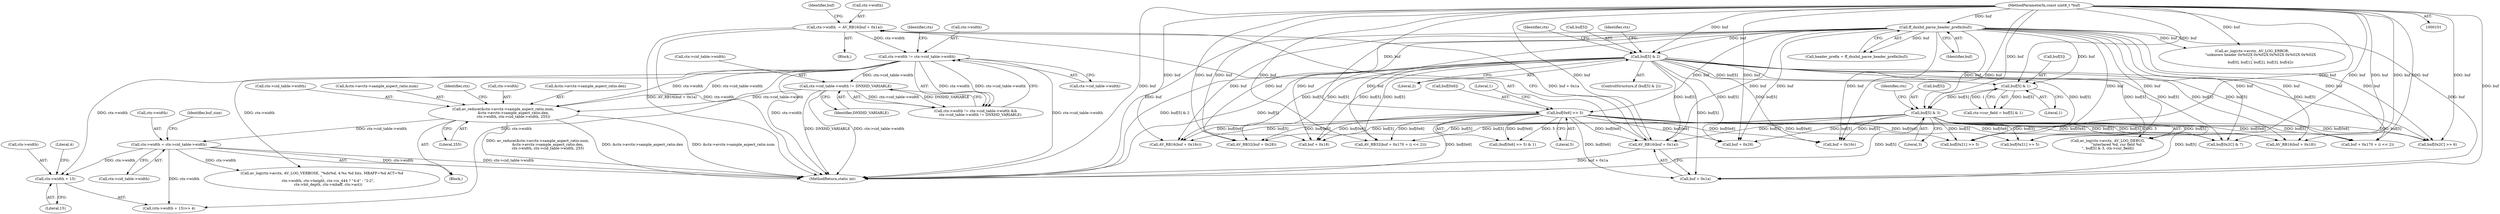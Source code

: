 digraph "0_FFmpeg_296debd213bd6dce7647cedd34eb64e5b94cdc92@pointer" {
"1000608" [label="(Call,ctx->width + 15)"];
"1000528" [label="(Call,ctx->width != ctx->cid_table->width)"];
"1000235" [label="(Call,ctx->width  = AV_RB16(buf + 0x1a))"];
"1000239" [label="(Call,AV_RB16(buf + 0x1a))"];
"1000166" [label="(Call,buf[5] & 2)"];
"1000135" [label="(Call,ff_dnxhd_parse_header_prefix(buf))"];
"1000104" [label="(MethodParameterIn,const uint8_t *buf)"];
"1000221" [label="(Call,buf[0x6] >> 5)"];
"1000201" [label="(Call,buf[5] & 3)"];
"1000176" [label="(Call,buf[5] & 1)"];
"1000571" [label="(Call,ctx->width = ctx->cid_table->width)"];
"1000545" [label="(Call,av_reduce(&ctx->avctx->sample_aspect_ratio.num,\n                  &ctx->avctx->sample_aspect_ratio.den,\n                  ctx->width, ctx->cid_table->width, 255))"];
"1000537" [label="(Call,ctx->cid_table->width != DNXHD_VARIABLE)"];
"1000609" [label="(Call,ctx->width)"];
"1000246" [label="(Identifier,buf)"];
"1000244" [label="(Call,buf[0x21] >> 5)"];
"1000281" [label="(Call,AV_RB32(buf + 0x28))"];
"1000226" [label="(Literal,1)"];
"1000195" [label="(Call,av_log(ctx->avctx, AV_LOG_DEBUG,\n               \"interlaced %d, cur field %d\n\", buf[5] & 3, ctx->cur_field))"];
"1000272" [label="(Call,buf[0x21] >> 5)"];
"1000618" [label="(Call,AV_RB16(buf + 0x16c))"];
"1000863" [label="(MethodReturn,static int)"];
"1000142" [label="(Call,av_log(ctx->avctx, AV_LOG_ERROR,\n               \"unknown header 0x%02X 0x%02X 0x%02X 0x%02X 0x%02X\n\",\n               buf[0], buf[1], buf[2], buf[3], buf[4]))"];
"1000282" [label="(Call,buf + 0x28)"];
"1000607" [label="(Call,(ctx->width + 15)>> 4)"];
"1000205" [label="(Literal,3)"];
"1000180" [label="(Literal,1)"];
"1000554" [label="(Call,&ctx->avctx->sample_aspect_ratio.den)"];
"1000565" [label="(Call,ctx->cid_table->width)"];
"1000537" [label="(Call,ctx->cid_table->width != DNXHD_VARIABLE)"];
"1000235" [label="(Call,ctx->width  = AV_RB16(buf + 0x1a))"];
"1000613" [label="(Literal,4)"];
"1000545" [label="(Call,av_reduce(&ctx->avctx->sample_aspect_ratio.num,\n                  &ctx->avctx->sample_aspect_ratio.den,\n                  ctx->width, ctx->cid_table->width, 255))"];
"1000528" [label="(Call,ctx->width != ctx->cid_table->width)"];
"1000570" [label="(Literal,255)"];
"1000136" [label="(Identifier,buf)"];
"1000170" [label="(Literal,2)"];
"1000135" [label="(Call,ff_dnxhd_parse_header_prefix(buf))"];
"1000176" [label="(Call,buf[5] & 1)"];
"1000572" [label="(Call,ctx->width)"];
"1000619" [label="(Call,buf + 0x16c)"];
"1000177" [label="(Call,buf[5])"];
"1000172" [label="(Call,ctx->cur_field = buf[5] & 1)"];
"1000538" [label="(Call,ctx->cid_table->width)"];
"1000527" [label="(Call,ctx->width != ctx->cid_table->width &&\n        ctx->cid_table->width != DNXHD_VARIABLE)"];
"1000571" [label="(Call,ctx->width = ctx->cid_table->width)"];
"1000239" [label="(Call,AV_RB16(buf + 0x1a))"];
"1000807" [label="(Call,buf + 0x170 + (i << 2))"];
"1000232" [label="(Call,buf + 0x18)"];
"1000174" [label="(Identifier,ctx)"];
"1000240" [label="(Call,buf + 0x1a)"];
"1000165" [label="(ControlStructure,if (buf[5] & 2))"];
"1000222" [label="(Call,buf[0x6])"];
"1000133" [label="(Call,header_prefix = ff_dnxhd_parse_header_prefix(buf))"];
"1000107" [label="(Block,)"];
"1000546" [label="(Call,&ctx->avctx->sample_aspect_ratio.num)"];
"1000608" [label="(Call,ctx->width + 15)"];
"1000221" [label="(Call,buf[0x6] >> 5)"];
"1000202" [label="(Call,buf[5])"];
"1000573" [label="(Identifier,ctx)"];
"1000220" [label="(Call,(buf[0x6] >> 5) & 1)"];
"1000532" [label="(Call,ctx->cid_table->width)"];
"1000104" [label="(MethodParameterIn,const uint8_t *buf)"];
"1000806" [label="(Call,AV_RB32(buf + 0x170 + (i << 2)))"];
"1000326" [label="(Call,buf[0x2C] & 7)"];
"1000575" [label="(Call,ctx->cid_table->width)"];
"1000643" [label="(Call,av_log(ctx->avctx, AV_LOG_VERBOSE, \"%dx%d, 4:%s %d bits, MBAFF=%d ACT=%d\n\",\n           ctx->width, ctx->height, ctx->is_444 ? \"4:4\" : \"2:2\",\n           ctx->bit_depth, ctx->mbaff, ctx->act))"];
"1000207" [label="(Identifier,ctx)"];
"1000582" [label="(Identifier,buf_size)"];
"1000225" [label="(Literal,5)"];
"1000201" [label="(Call,buf[5] & 3)"];
"1000540" [label="(Identifier,ctx)"];
"1000231" [label="(Call,AV_RB16(buf + 0x18))"];
"1000167" [label="(Call,buf[5])"];
"1000236" [label="(Call,ctx->width)"];
"1000562" [label="(Call,ctx->width)"];
"1000544" [label="(Block,)"];
"1000543" [label="(Identifier,DNXHD_VARIABLE)"];
"1000612" [label="(Literal,15)"];
"1000166" [label="(Call,buf[5] & 2)"];
"1000213" [label="(Identifier,ctx)"];
"1000529" [label="(Call,ctx->width)"];
"1000362" [label="(Call,buf[0x2C] >> 6)"];
"1000608" -> "1000607"  [label="AST: "];
"1000608" -> "1000612"  [label="CFG: "];
"1000609" -> "1000608"  [label="AST: "];
"1000612" -> "1000608"  [label="AST: "];
"1000613" -> "1000608"  [label="CFG: "];
"1000528" -> "1000608"  [label="DDG: ctx->width"];
"1000571" -> "1000608"  [label="DDG: ctx->width"];
"1000528" -> "1000527"  [label="AST: "];
"1000528" -> "1000532"  [label="CFG: "];
"1000529" -> "1000528"  [label="AST: "];
"1000532" -> "1000528"  [label="AST: "];
"1000540" -> "1000528"  [label="CFG: "];
"1000527" -> "1000528"  [label="CFG: "];
"1000528" -> "1000863"  [label="DDG: ctx->width"];
"1000528" -> "1000863"  [label="DDG: ctx->cid_table->width"];
"1000528" -> "1000527"  [label="DDG: ctx->width"];
"1000528" -> "1000527"  [label="DDG: ctx->cid_table->width"];
"1000235" -> "1000528"  [label="DDG: ctx->width"];
"1000528" -> "1000537"  [label="DDG: ctx->cid_table->width"];
"1000528" -> "1000545"  [label="DDG: ctx->width"];
"1000528" -> "1000545"  [label="DDG: ctx->cid_table->width"];
"1000528" -> "1000607"  [label="DDG: ctx->width"];
"1000528" -> "1000643"  [label="DDG: ctx->width"];
"1000235" -> "1000107"  [label="AST: "];
"1000235" -> "1000239"  [label="CFG: "];
"1000236" -> "1000235"  [label="AST: "];
"1000239" -> "1000235"  [label="AST: "];
"1000246" -> "1000235"  [label="CFG: "];
"1000235" -> "1000863"  [label="DDG: ctx->width"];
"1000235" -> "1000863"  [label="DDG: AV_RB16(buf + 0x1a)"];
"1000239" -> "1000235"  [label="DDG: buf + 0x1a"];
"1000239" -> "1000240"  [label="CFG: "];
"1000240" -> "1000239"  [label="AST: "];
"1000239" -> "1000863"  [label="DDG: buf + 0x1a"];
"1000166" -> "1000239"  [label="DDG: buf[5]"];
"1000221" -> "1000239"  [label="DDG: buf[0x6]"];
"1000201" -> "1000239"  [label="DDG: buf[5]"];
"1000104" -> "1000239"  [label="DDG: buf"];
"1000135" -> "1000239"  [label="DDG: buf"];
"1000166" -> "1000165"  [label="AST: "];
"1000166" -> "1000170"  [label="CFG: "];
"1000167" -> "1000166"  [label="AST: "];
"1000170" -> "1000166"  [label="AST: "];
"1000174" -> "1000166"  [label="CFG: "];
"1000213" -> "1000166"  [label="CFG: "];
"1000166" -> "1000863"  [label="DDG: buf[5] & 2"];
"1000166" -> "1000863"  [label="DDG: buf[5]"];
"1000135" -> "1000166"  [label="DDG: buf"];
"1000104" -> "1000166"  [label="DDG: buf"];
"1000166" -> "1000176"  [label="DDG: buf[5]"];
"1000166" -> "1000231"  [label="DDG: buf[5]"];
"1000166" -> "1000232"  [label="DDG: buf[5]"];
"1000166" -> "1000240"  [label="DDG: buf[5]"];
"1000166" -> "1000244"  [label="DDG: buf[5]"];
"1000166" -> "1000272"  [label="DDG: buf[5]"];
"1000166" -> "1000281"  [label="DDG: buf[5]"];
"1000166" -> "1000282"  [label="DDG: buf[5]"];
"1000166" -> "1000326"  [label="DDG: buf[5]"];
"1000166" -> "1000362"  [label="DDG: buf[5]"];
"1000166" -> "1000618"  [label="DDG: buf[5]"];
"1000166" -> "1000619"  [label="DDG: buf[5]"];
"1000166" -> "1000806"  [label="DDG: buf[5]"];
"1000166" -> "1000807"  [label="DDG: buf[5]"];
"1000135" -> "1000133"  [label="AST: "];
"1000135" -> "1000136"  [label="CFG: "];
"1000136" -> "1000135"  [label="AST: "];
"1000133" -> "1000135"  [label="CFG: "];
"1000135" -> "1000863"  [label="DDG: buf"];
"1000135" -> "1000133"  [label="DDG: buf"];
"1000104" -> "1000135"  [label="DDG: buf"];
"1000135" -> "1000142"  [label="DDG: buf"];
"1000135" -> "1000176"  [label="DDG: buf"];
"1000135" -> "1000201"  [label="DDG: buf"];
"1000135" -> "1000221"  [label="DDG: buf"];
"1000135" -> "1000231"  [label="DDG: buf"];
"1000135" -> "1000232"  [label="DDG: buf"];
"1000135" -> "1000240"  [label="DDG: buf"];
"1000135" -> "1000244"  [label="DDG: buf"];
"1000135" -> "1000272"  [label="DDG: buf"];
"1000135" -> "1000281"  [label="DDG: buf"];
"1000135" -> "1000282"  [label="DDG: buf"];
"1000135" -> "1000326"  [label="DDG: buf"];
"1000135" -> "1000362"  [label="DDG: buf"];
"1000135" -> "1000618"  [label="DDG: buf"];
"1000135" -> "1000619"  [label="DDG: buf"];
"1000135" -> "1000806"  [label="DDG: buf"];
"1000135" -> "1000807"  [label="DDG: buf"];
"1000104" -> "1000101"  [label="AST: "];
"1000104" -> "1000863"  [label="DDG: buf"];
"1000104" -> "1000142"  [label="DDG: buf"];
"1000104" -> "1000176"  [label="DDG: buf"];
"1000104" -> "1000201"  [label="DDG: buf"];
"1000104" -> "1000221"  [label="DDG: buf"];
"1000104" -> "1000231"  [label="DDG: buf"];
"1000104" -> "1000232"  [label="DDG: buf"];
"1000104" -> "1000240"  [label="DDG: buf"];
"1000104" -> "1000244"  [label="DDG: buf"];
"1000104" -> "1000272"  [label="DDG: buf"];
"1000104" -> "1000281"  [label="DDG: buf"];
"1000104" -> "1000282"  [label="DDG: buf"];
"1000104" -> "1000326"  [label="DDG: buf"];
"1000104" -> "1000362"  [label="DDG: buf"];
"1000104" -> "1000618"  [label="DDG: buf"];
"1000104" -> "1000619"  [label="DDG: buf"];
"1000104" -> "1000806"  [label="DDG: buf"];
"1000104" -> "1000807"  [label="DDG: buf"];
"1000221" -> "1000220"  [label="AST: "];
"1000221" -> "1000225"  [label="CFG: "];
"1000222" -> "1000221"  [label="AST: "];
"1000225" -> "1000221"  [label="AST: "];
"1000226" -> "1000221"  [label="CFG: "];
"1000221" -> "1000863"  [label="DDG: buf[0x6]"];
"1000221" -> "1000220"  [label="DDG: buf[0x6]"];
"1000221" -> "1000220"  [label="DDG: 5"];
"1000221" -> "1000231"  [label="DDG: buf[0x6]"];
"1000221" -> "1000232"  [label="DDG: buf[0x6]"];
"1000221" -> "1000240"  [label="DDG: buf[0x6]"];
"1000221" -> "1000244"  [label="DDG: buf[0x6]"];
"1000221" -> "1000272"  [label="DDG: buf[0x6]"];
"1000221" -> "1000281"  [label="DDG: buf[0x6]"];
"1000221" -> "1000282"  [label="DDG: buf[0x6]"];
"1000221" -> "1000326"  [label="DDG: buf[0x6]"];
"1000221" -> "1000362"  [label="DDG: buf[0x6]"];
"1000221" -> "1000618"  [label="DDG: buf[0x6]"];
"1000221" -> "1000619"  [label="DDG: buf[0x6]"];
"1000221" -> "1000806"  [label="DDG: buf[0x6]"];
"1000221" -> "1000807"  [label="DDG: buf[0x6]"];
"1000201" -> "1000195"  [label="AST: "];
"1000201" -> "1000205"  [label="CFG: "];
"1000202" -> "1000201"  [label="AST: "];
"1000205" -> "1000201"  [label="AST: "];
"1000207" -> "1000201"  [label="CFG: "];
"1000201" -> "1000863"  [label="DDG: buf[5]"];
"1000201" -> "1000195"  [label="DDG: buf[5]"];
"1000201" -> "1000195"  [label="DDG: 3"];
"1000176" -> "1000201"  [label="DDG: buf[5]"];
"1000201" -> "1000231"  [label="DDG: buf[5]"];
"1000201" -> "1000232"  [label="DDG: buf[5]"];
"1000201" -> "1000240"  [label="DDG: buf[5]"];
"1000201" -> "1000244"  [label="DDG: buf[5]"];
"1000201" -> "1000272"  [label="DDG: buf[5]"];
"1000201" -> "1000281"  [label="DDG: buf[5]"];
"1000201" -> "1000282"  [label="DDG: buf[5]"];
"1000201" -> "1000326"  [label="DDG: buf[5]"];
"1000201" -> "1000362"  [label="DDG: buf[5]"];
"1000201" -> "1000618"  [label="DDG: buf[5]"];
"1000201" -> "1000619"  [label="DDG: buf[5]"];
"1000201" -> "1000806"  [label="DDG: buf[5]"];
"1000201" -> "1000807"  [label="DDG: buf[5]"];
"1000176" -> "1000172"  [label="AST: "];
"1000176" -> "1000180"  [label="CFG: "];
"1000177" -> "1000176"  [label="AST: "];
"1000180" -> "1000176"  [label="AST: "];
"1000172" -> "1000176"  [label="CFG: "];
"1000176" -> "1000172"  [label="DDG: buf[5]"];
"1000176" -> "1000172"  [label="DDG: 1"];
"1000571" -> "1000544"  [label="AST: "];
"1000571" -> "1000575"  [label="CFG: "];
"1000572" -> "1000571"  [label="AST: "];
"1000575" -> "1000571"  [label="AST: "];
"1000582" -> "1000571"  [label="CFG: "];
"1000571" -> "1000863"  [label="DDG: ctx->cid_table->width"];
"1000571" -> "1000863"  [label="DDG: ctx->width"];
"1000545" -> "1000571"  [label="DDG: ctx->cid_table->width"];
"1000571" -> "1000607"  [label="DDG: ctx->width"];
"1000571" -> "1000643"  [label="DDG: ctx->width"];
"1000545" -> "1000544"  [label="AST: "];
"1000545" -> "1000570"  [label="CFG: "];
"1000546" -> "1000545"  [label="AST: "];
"1000554" -> "1000545"  [label="AST: "];
"1000562" -> "1000545"  [label="AST: "];
"1000565" -> "1000545"  [label="AST: "];
"1000570" -> "1000545"  [label="AST: "];
"1000573" -> "1000545"  [label="CFG: "];
"1000545" -> "1000863"  [label="DDG: &ctx->avctx->sample_aspect_ratio.den"];
"1000545" -> "1000863"  [label="DDG: &ctx->avctx->sample_aspect_ratio.num"];
"1000545" -> "1000863"  [label="DDG: av_reduce(&ctx->avctx->sample_aspect_ratio.num,\n                  &ctx->avctx->sample_aspect_ratio.den,\n                  ctx->width, ctx->cid_table->width, 255)"];
"1000537" -> "1000545"  [label="DDG: ctx->cid_table->width"];
"1000537" -> "1000527"  [label="AST: "];
"1000537" -> "1000543"  [label="CFG: "];
"1000538" -> "1000537"  [label="AST: "];
"1000543" -> "1000537"  [label="AST: "];
"1000527" -> "1000537"  [label="CFG: "];
"1000537" -> "1000863"  [label="DDG: DNXHD_VARIABLE"];
"1000537" -> "1000863"  [label="DDG: ctx->cid_table->width"];
"1000537" -> "1000527"  [label="DDG: ctx->cid_table->width"];
"1000537" -> "1000527"  [label="DDG: DNXHD_VARIABLE"];
}
